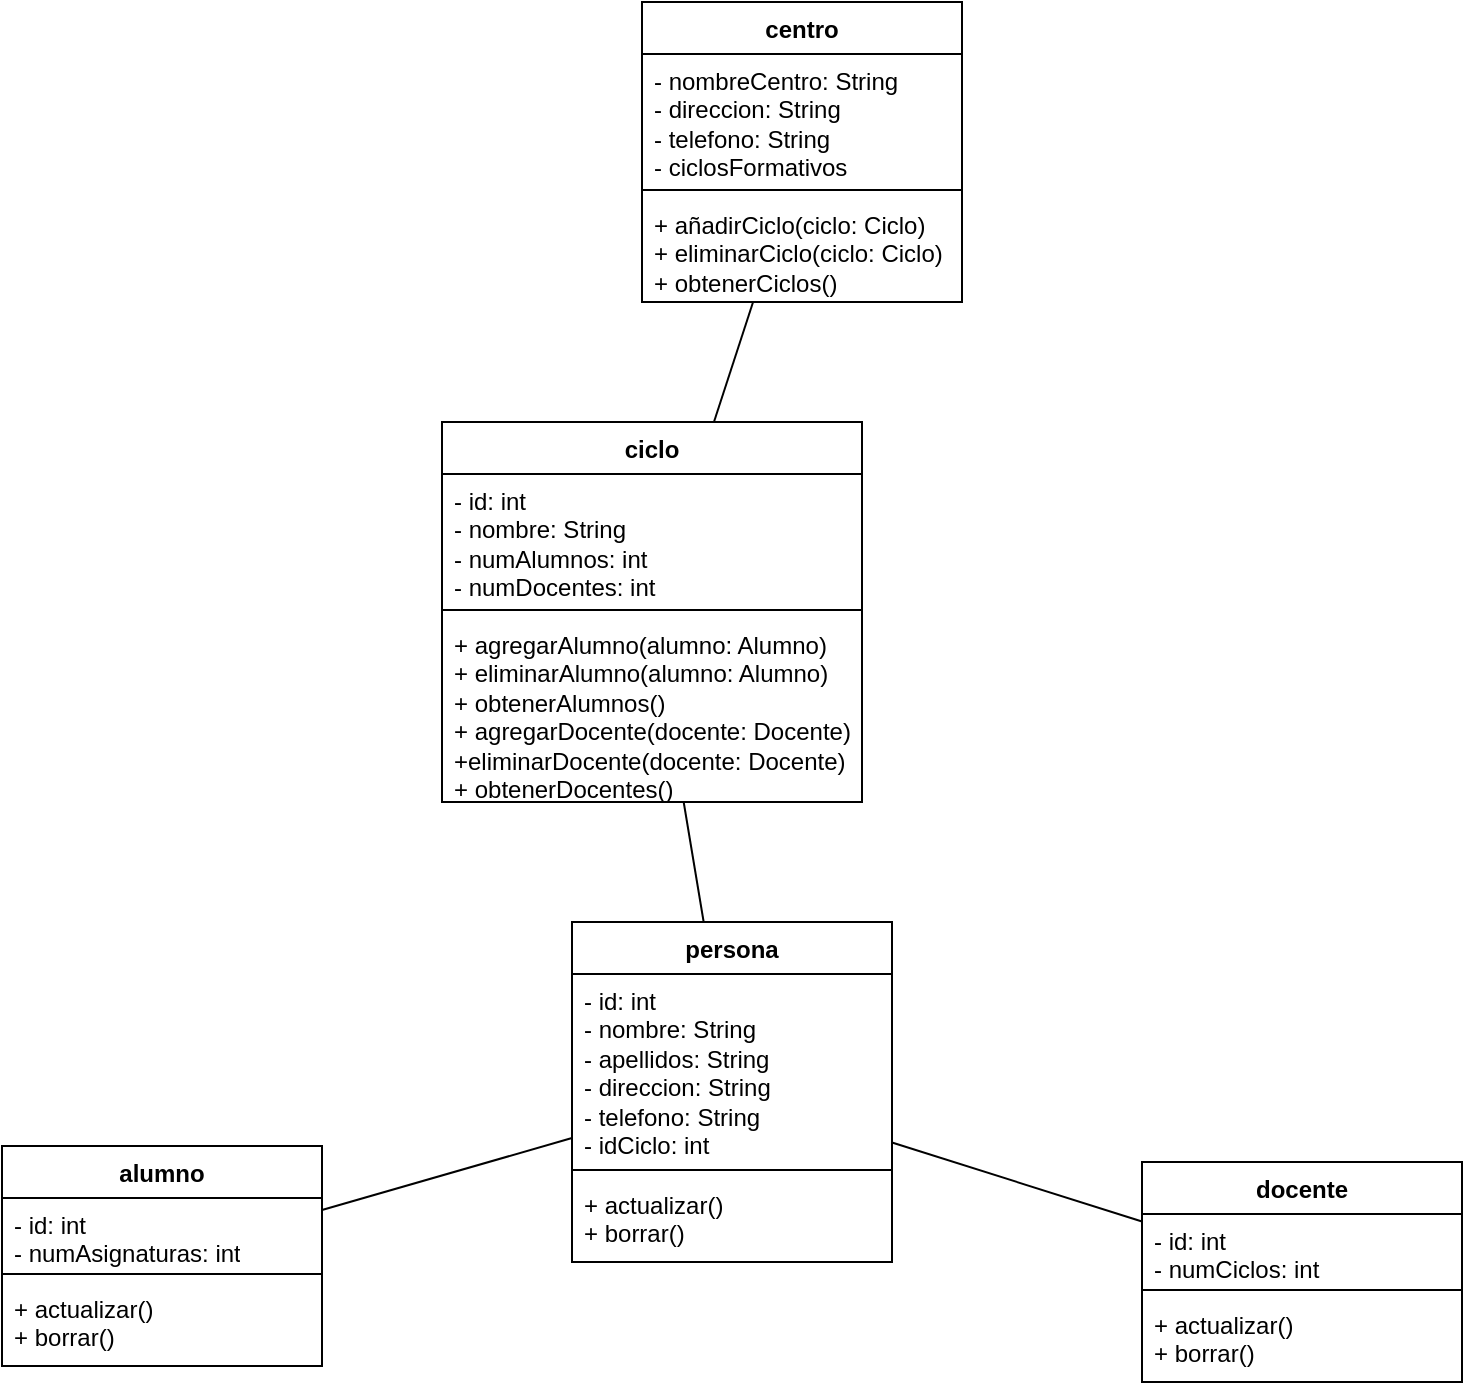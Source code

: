 <mxfile version="21.3.3" type="device">
  <diagram name="Page-1" id="jeUu94YMXjjeoa070jqF">
    <mxGraphModel dx="1393" dy="758" grid="1" gridSize="10" guides="1" tooltips="1" connect="1" arrows="1" fold="1" page="1" pageScale="1" pageWidth="850" pageHeight="1100" math="0" shadow="0">
      <root>
        <mxCell id="0" />
        <mxCell id="1" parent="0" />
        <mxCell id="uTp2cSL2wrai6LIIO6Nw-1" value="centro" style="swimlane;fontStyle=1;align=center;verticalAlign=top;childLayout=stackLayout;horizontal=1;startSize=26;horizontalStack=0;resizeParent=1;resizeParentMax=0;resizeLast=0;collapsible=1;marginBottom=0;whiteSpace=wrap;html=1;" vertex="1" parent="1">
          <mxGeometry x="380" y="20" width="160" height="150" as="geometry" />
        </mxCell>
        <mxCell id="uTp2cSL2wrai6LIIO6Nw-2" value="- nombreCentro: String&lt;br&gt;- direccion: String&lt;br&gt;- telefono: String&lt;br&gt;- ciclosFormativos" style="text;strokeColor=none;fillColor=none;align=left;verticalAlign=top;spacingLeft=4;spacingRight=4;overflow=hidden;rotatable=0;points=[[0,0.5],[1,0.5]];portConstraint=eastwest;whiteSpace=wrap;html=1;" vertex="1" parent="uTp2cSL2wrai6LIIO6Nw-1">
          <mxGeometry y="26" width="160" height="64" as="geometry" />
        </mxCell>
        <mxCell id="uTp2cSL2wrai6LIIO6Nw-3" value="" style="line;strokeWidth=1;fillColor=none;align=left;verticalAlign=middle;spacingTop=-1;spacingLeft=3;spacingRight=3;rotatable=0;labelPosition=right;points=[];portConstraint=eastwest;strokeColor=inherit;" vertex="1" parent="uTp2cSL2wrai6LIIO6Nw-1">
          <mxGeometry y="90" width="160" height="8" as="geometry" />
        </mxCell>
        <mxCell id="uTp2cSL2wrai6LIIO6Nw-4" value="+ añadirCiclo(ciclo: Ciclo)&lt;br&gt;+ eliminarCiclo(ciclo: Ciclo)&lt;br&gt;+ obtenerCiclos()" style="text;strokeColor=none;fillColor=none;align=left;verticalAlign=top;spacingLeft=4;spacingRight=4;overflow=hidden;rotatable=0;points=[[0,0.5],[1,0.5]];portConstraint=eastwest;whiteSpace=wrap;html=1;" vertex="1" parent="uTp2cSL2wrai6LIIO6Nw-1">
          <mxGeometry y="98" width="160" height="52" as="geometry" />
        </mxCell>
        <mxCell id="uTp2cSL2wrai6LIIO6Nw-5" value="ciclo" style="swimlane;fontStyle=1;align=center;verticalAlign=top;childLayout=stackLayout;horizontal=1;startSize=26;horizontalStack=0;resizeParent=1;resizeParentMax=0;resizeLast=0;collapsible=1;marginBottom=0;whiteSpace=wrap;html=1;" vertex="1" parent="1">
          <mxGeometry x="280" y="230" width="210" height="190" as="geometry" />
        </mxCell>
        <mxCell id="uTp2cSL2wrai6LIIO6Nw-6" value="- id: int&lt;br&gt;- nombre: String&lt;br&gt;- numAlumnos: int&lt;br&gt;- numDocentes: int" style="text;strokeColor=none;fillColor=none;align=left;verticalAlign=top;spacingLeft=4;spacingRight=4;overflow=hidden;rotatable=0;points=[[0,0.5],[1,0.5]];portConstraint=eastwest;whiteSpace=wrap;html=1;" vertex="1" parent="uTp2cSL2wrai6LIIO6Nw-5">
          <mxGeometry y="26" width="210" height="64" as="geometry" />
        </mxCell>
        <mxCell id="uTp2cSL2wrai6LIIO6Nw-7" value="" style="line;strokeWidth=1;fillColor=none;align=left;verticalAlign=middle;spacingTop=-1;spacingLeft=3;spacingRight=3;rotatable=0;labelPosition=right;points=[];portConstraint=eastwest;strokeColor=inherit;" vertex="1" parent="uTp2cSL2wrai6LIIO6Nw-5">
          <mxGeometry y="90" width="210" height="8" as="geometry" />
        </mxCell>
        <mxCell id="uTp2cSL2wrai6LIIO6Nw-8" value="+ agregarAlumno(alumno: Alumno)&lt;br&gt;+ eliminarAlumno(alumno: Alumno)&lt;br&gt;+ obtenerAlumnos()&lt;br&gt;+ agregarDocente(docente: Docente)&lt;br&gt;+eliminarDocente(docente: Docente)&lt;br&gt;+ obtenerDocentes()" style="text;strokeColor=none;fillColor=none;align=left;verticalAlign=top;spacingLeft=4;spacingRight=4;overflow=hidden;rotatable=0;points=[[0,0.5],[1,0.5]];portConstraint=eastwest;whiteSpace=wrap;html=1;" vertex="1" parent="uTp2cSL2wrai6LIIO6Nw-5">
          <mxGeometry y="98" width="210" height="92" as="geometry" />
        </mxCell>
        <mxCell id="uTp2cSL2wrai6LIIO6Nw-11" value="" style="endArrow=none;html=1;rounded=0;" edge="1" parent="1" source="uTp2cSL2wrai6LIIO6Nw-5" target="uTp2cSL2wrai6LIIO6Nw-1">
          <mxGeometry width="50" height="50" relative="1" as="geometry">
            <mxPoint x="110" y="180" as="sourcePoint" />
            <mxPoint x="160" y="130" as="targetPoint" />
          </mxGeometry>
        </mxCell>
        <mxCell id="uTp2cSL2wrai6LIIO6Nw-12" value="persona" style="swimlane;fontStyle=1;align=center;verticalAlign=top;childLayout=stackLayout;horizontal=1;startSize=26;horizontalStack=0;resizeParent=1;resizeParentMax=0;resizeLast=0;collapsible=1;marginBottom=0;whiteSpace=wrap;html=1;" vertex="1" parent="1">
          <mxGeometry x="345" y="480" width="160" height="170" as="geometry" />
        </mxCell>
        <mxCell id="uTp2cSL2wrai6LIIO6Nw-13" value="- id: int&lt;br&gt;- nombre: String&lt;br&gt;- apellidos: String&lt;br&gt;- direccion: String&lt;br&gt;- telefono: String&lt;br&gt;- idCiclo: int" style="text;strokeColor=none;fillColor=none;align=left;verticalAlign=top;spacingLeft=4;spacingRight=4;overflow=hidden;rotatable=0;points=[[0,0.5],[1,0.5]];portConstraint=eastwest;whiteSpace=wrap;html=1;" vertex="1" parent="uTp2cSL2wrai6LIIO6Nw-12">
          <mxGeometry y="26" width="160" height="94" as="geometry" />
        </mxCell>
        <mxCell id="uTp2cSL2wrai6LIIO6Nw-14" value="" style="line;strokeWidth=1;fillColor=none;align=left;verticalAlign=middle;spacingTop=-1;spacingLeft=3;spacingRight=3;rotatable=0;labelPosition=right;points=[];portConstraint=eastwest;strokeColor=inherit;" vertex="1" parent="uTp2cSL2wrai6LIIO6Nw-12">
          <mxGeometry y="120" width="160" height="8" as="geometry" />
        </mxCell>
        <mxCell id="uTp2cSL2wrai6LIIO6Nw-15" value="+ actualizar()&lt;br&gt;+ borrar()" style="text;strokeColor=none;fillColor=none;align=left;verticalAlign=top;spacingLeft=4;spacingRight=4;overflow=hidden;rotatable=0;points=[[0,0.5],[1,0.5]];portConstraint=eastwest;whiteSpace=wrap;html=1;" vertex="1" parent="uTp2cSL2wrai6LIIO6Nw-12">
          <mxGeometry y="128" width="160" height="42" as="geometry" />
        </mxCell>
        <mxCell id="uTp2cSL2wrai6LIIO6Nw-16" value="" style="endArrow=none;html=1;rounded=0;" edge="1" parent="1" source="uTp2cSL2wrai6LIIO6Nw-12" target="uTp2cSL2wrai6LIIO6Nw-5">
          <mxGeometry width="50" height="50" relative="1" as="geometry">
            <mxPoint x="110" y="540" as="sourcePoint" />
            <mxPoint x="160" y="490" as="targetPoint" />
          </mxGeometry>
        </mxCell>
        <mxCell id="uTp2cSL2wrai6LIIO6Nw-17" value="alumno" style="swimlane;fontStyle=1;align=center;verticalAlign=top;childLayout=stackLayout;horizontal=1;startSize=26;horizontalStack=0;resizeParent=1;resizeParentMax=0;resizeLast=0;collapsible=1;marginBottom=0;whiteSpace=wrap;html=1;" vertex="1" parent="1">
          <mxGeometry x="60" y="592" width="160" height="110" as="geometry" />
        </mxCell>
        <mxCell id="uTp2cSL2wrai6LIIO6Nw-18" value="- id: int&lt;br&gt;- numAsignaturas: int" style="text;strokeColor=none;fillColor=none;align=left;verticalAlign=top;spacingLeft=4;spacingRight=4;overflow=hidden;rotatable=0;points=[[0,0.5],[1,0.5]];portConstraint=eastwest;whiteSpace=wrap;html=1;" vertex="1" parent="uTp2cSL2wrai6LIIO6Nw-17">
          <mxGeometry y="26" width="160" height="34" as="geometry" />
        </mxCell>
        <mxCell id="uTp2cSL2wrai6LIIO6Nw-19" value="" style="line;strokeWidth=1;fillColor=none;align=left;verticalAlign=middle;spacingTop=-1;spacingLeft=3;spacingRight=3;rotatable=0;labelPosition=right;points=[];portConstraint=eastwest;strokeColor=inherit;" vertex="1" parent="uTp2cSL2wrai6LIIO6Nw-17">
          <mxGeometry y="60" width="160" height="8" as="geometry" />
        </mxCell>
        <mxCell id="uTp2cSL2wrai6LIIO6Nw-20" value="+ actualizar()&lt;br&gt;+ borrar()" style="text;strokeColor=none;fillColor=none;align=left;verticalAlign=top;spacingLeft=4;spacingRight=4;overflow=hidden;rotatable=0;points=[[0,0.5],[1,0.5]];portConstraint=eastwest;whiteSpace=wrap;html=1;" vertex="1" parent="uTp2cSL2wrai6LIIO6Nw-17">
          <mxGeometry y="68" width="160" height="42" as="geometry" />
        </mxCell>
        <mxCell id="uTp2cSL2wrai6LIIO6Nw-21" value="docente" style="swimlane;fontStyle=1;align=center;verticalAlign=top;childLayout=stackLayout;horizontal=1;startSize=26;horizontalStack=0;resizeParent=1;resizeParentMax=0;resizeLast=0;collapsible=1;marginBottom=0;whiteSpace=wrap;html=1;" vertex="1" parent="1">
          <mxGeometry x="630" y="600" width="160" height="110" as="geometry" />
        </mxCell>
        <mxCell id="uTp2cSL2wrai6LIIO6Nw-22" value="- id: int&lt;br&gt;- numCiclos: int" style="text;strokeColor=none;fillColor=none;align=left;verticalAlign=top;spacingLeft=4;spacingRight=4;overflow=hidden;rotatable=0;points=[[0,0.5],[1,0.5]];portConstraint=eastwest;whiteSpace=wrap;html=1;" vertex="1" parent="uTp2cSL2wrai6LIIO6Nw-21">
          <mxGeometry y="26" width="160" height="34" as="geometry" />
        </mxCell>
        <mxCell id="uTp2cSL2wrai6LIIO6Nw-23" value="" style="line;strokeWidth=1;fillColor=none;align=left;verticalAlign=middle;spacingTop=-1;spacingLeft=3;spacingRight=3;rotatable=0;labelPosition=right;points=[];portConstraint=eastwest;strokeColor=inherit;" vertex="1" parent="uTp2cSL2wrai6LIIO6Nw-21">
          <mxGeometry y="60" width="160" height="8" as="geometry" />
        </mxCell>
        <mxCell id="uTp2cSL2wrai6LIIO6Nw-24" value="+ actualizar()&lt;br&gt;+ borrar()" style="text;strokeColor=none;fillColor=none;align=left;verticalAlign=top;spacingLeft=4;spacingRight=4;overflow=hidden;rotatable=0;points=[[0,0.5],[1,0.5]];portConstraint=eastwest;whiteSpace=wrap;html=1;" vertex="1" parent="uTp2cSL2wrai6LIIO6Nw-21">
          <mxGeometry y="68" width="160" height="42" as="geometry" />
        </mxCell>
        <mxCell id="uTp2cSL2wrai6LIIO6Nw-25" value="" style="endArrow=none;html=1;rounded=0;" edge="1" parent="1" source="uTp2cSL2wrai6LIIO6Nw-17" target="uTp2cSL2wrai6LIIO6Nw-12">
          <mxGeometry width="50" height="50" relative="1" as="geometry">
            <mxPoint x="140" y="560" as="sourcePoint" />
            <mxPoint x="220" y="520" as="targetPoint" />
          </mxGeometry>
        </mxCell>
        <mxCell id="uTp2cSL2wrai6LIIO6Nw-26" value="" style="endArrow=none;html=1;rounded=0;" edge="1" parent="1" source="uTp2cSL2wrai6LIIO6Nw-21" target="uTp2cSL2wrai6LIIO6Nw-12">
          <mxGeometry width="50" height="50" relative="1" as="geometry">
            <mxPoint x="620" y="570" as="sourcePoint" />
            <mxPoint x="670" y="520" as="targetPoint" />
          </mxGeometry>
        </mxCell>
      </root>
    </mxGraphModel>
  </diagram>
</mxfile>
